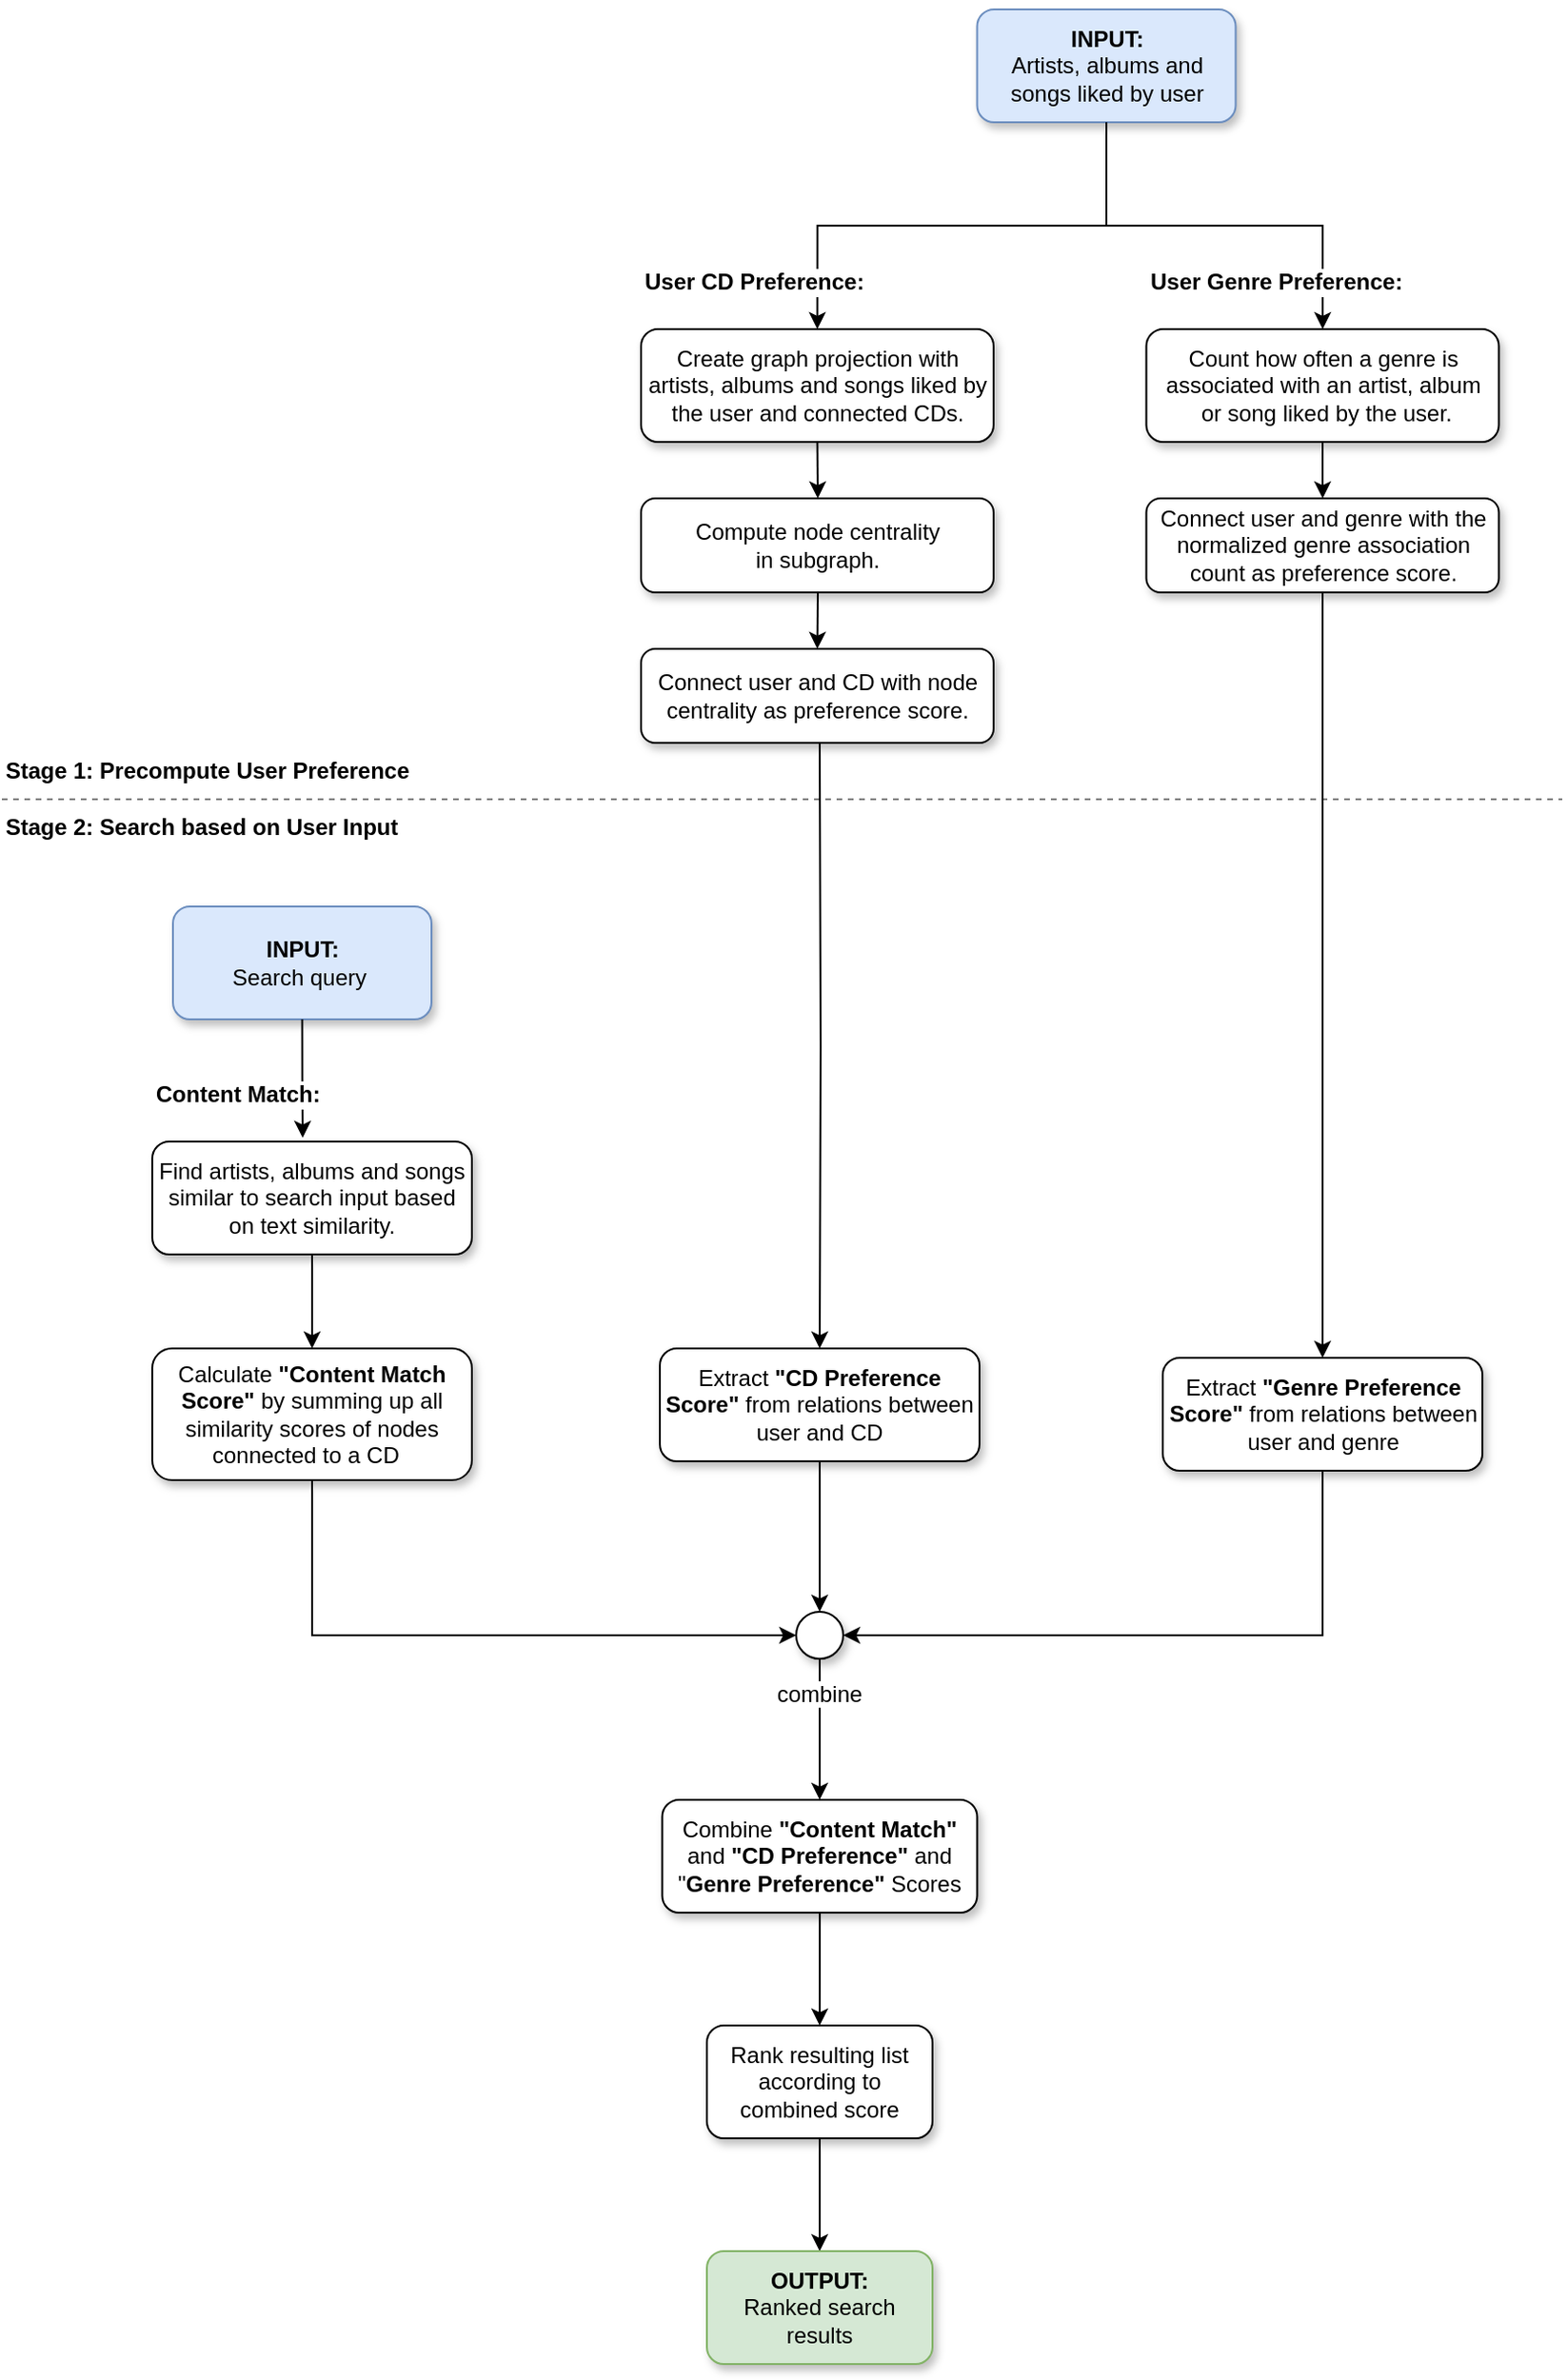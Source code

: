 <mxfile version="19.0.3" type="device"><diagram id="VECmANgttP6HpnOPM3Is" name="Search"><mxGraphModel dx="916" dy="1918" grid="1" gridSize="10" guides="1" tooltips="1" connect="1" arrows="1" fold="1" page="1" pageScale="1" pageWidth="827" pageHeight="1169" math="0" shadow="0"><root><mxCell id="0"/><mxCell id="1" parent="0"/><mxCell id="r6GxtUFyCNDTIzO5yRfn-1" value="Calculate &lt;b&gt;&quot;Content Match Score&quot;&lt;/b&gt; by summing up all similarity scores of nodes connected to a CD&amp;nbsp;&amp;nbsp;" style="rounded=1;whiteSpace=wrap;html=1;shadow=1;" parent="1" vertex="1"><mxGeometry x="120" y="412" width="170" height="70" as="geometry"/></mxCell><mxCell id="r6GxtUFyCNDTIzO5yRfn-14" style="edgeStyle=orthogonalEdgeStyle;rounded=0;orthogonalLoop=1;jettySize=auto;html=1;entryX=0.5;entryY=0;entryDx=0;entryDy=0;" parent="1" source="r6GxtUFyCNDTIzO5yRfn-3" target="r6GxtUFyCNDTIzO5yRfn-1" edge="1"><mxGeometry relative="1" as="geometry"/></mxCell><mxCell id="r6GxtUFyCNDTIzO5yRfn-3" value="Find artists, albums and songs similar to search input based on text similarity." style="rounded=1;whiteSpace=wrap;html=1;shadow=1;" parent="1" vertex="1"><mxGeometry x="120" y="302" width="170" height="60" as="geometry"/></mxCell><mxCell id="r6GxtUFyCNDTIzO5yRfn-20" style="edgeStyle=orthogonalEdgeStyle;rounded=0;orthogonalLoop=1;jettySize=auto;html=1;" parent="1" source="r6GxtUFyCNDTIzO5yRfn-5" target="r6GxtUFyCNDTIzO5yRfn-9" edge="1"><mxGeometry relative="1" as="geometry"/></mxCell><mxCell id="r6GxtUFyCNDTIzO5yRfn-5" value="Rank resulting list according to combined score" style="rounded=1;whiteSpace=wrap;html=1;shadow=1;" parent="1" vertex="1"><mxGeometry x="415" y="772" width="120" height="60" as="geometry"/></mxCell><mxCell id="r6GxtUFyCNDTIzO5yRfn-7" value="" style="ellipse;whiteSpace=wrap;html=1;aspect=fixed;shadow=1;" parent="1" vertex="1"><mxGeometry x="462.5" y="552" width="25" height="25" as="geometry"/></mxCell><mxCell id="r6GxtUFyCNDTIzO5yRfn-19" style="edgeStyle=orthogonalEdgeStyle;rounded=0;orthogonalLoop=1;jettySize=auto;html=1;" parent="1" source="r6GxtUFyCNDTIzO5yRfn-8" target="r6GxtUFyCNDTIzO5yRfn-5" edge="1"><mxGeometry relative="1" as="geometry"/></mxCell><mxCell id="r6GxtUFyCNDTIzO5yRfn-8" value="Combine &lt;b&gt;&quot;Content Match&quot; &lt;/b&gt;and &lt;b&gt;&quot;CD Preference&quot;&lt;/b&gt; and &quot;&lt;b&gt;Genre Preference&quot;&lt;/b&gt; Scores" style="rounded=1;whiteSpace=wrap;html=1;shadow=1;" parent="1" vertex="1"><mxGeometry x="391.25" y="652" width="167.5" height="60" as="geometry"/></mxCell><mxCell id="r6GxtUFyCNDTIzO5yRfn-9" value="&lt;b&gt;OUTPUT:&lt;br&gt;&lt;/b&gt;Ranked search results" style="rounded=1;whiteSpace=wrap;html=1;shadow=1;fillColor=#d5e8d4;strokeColor=#82b366;" parent="1" vertex="1"><mxGeometry x="415" y="892" width="120" height="60" as="geometry"/></mxCell><mxCell id="r6GxtUFyCNDTIzO5yRfn-10" value="Count how often a genre is associated with an artist, album&lt;br&gt;&amp;nbsp;or song liked by the user." style="rounded=1;whiteSpace=wrap;html=1;shadow=1;" parent="1" vertex="1"><mxGeometry x="648.75" y="-130" width="187.5" height="60" as="geometry"/></mxCell><mxCell id="1CgZRihFxjtCDNSBGAfk-5" value="Stage 1: Precompute User Preference" style="text;html=1;strokeColor=none;fillColor=none;align=left;verticalAlign=middle;whiteSpace=wrap;rounded=0;fontStyle=1" vertex="1" parent="1"><mxGeometry x="40" y="90" width="230" height="30" as="geometry"/></mxCell><mxCell id="1CgZRihFxjtCDNSBGAfk-8" value="Create graph projection with artists, albums and songs liked&amp;nbsp;by the user and connected CDs." style="rounded=1;whiteSpace=wrap;html=1;shadow=1;" vertex="1" parent="1"><mxGeometry x="380" y="-130" width="187.5" height="60" as="geometry"/></mxCell><mxCell id="1CgZRihFxjtCDNSBGAfk-6" value="Stage 2: Search based on User Input" style="text;html=1;strokeColor=none;fillColor=none;align=left;verticalAlign=middle;whiteSpace=wrap;rounded=0;fontStyle=1" vertex="1" parent="1"><mxGeometry x="40" y="120" width="230" height="30" as="geometry"/></mxCell><mxCell id="1CgZRihFxjtCDNSBGAfk-10" value="" style="endArrow=none;dashed=1;html=1;rounded=0;strokeColor=#808080;" edge="1" parent="1" target="1CgZRihFxjtCDNSBGAfk-6"><mxGeometry width="50" height="50" relative="1" as="geometry"><mxPoint x="40" y="120" as="sourcePoint"/><mxPoint x="870" y="120" as="targetPoint"/></mxGeometry></mxCell><mxCell id="1CgZRihFxjtCDNSBGAfk-11" value="Compute node centrality &lt;br&gt;in subgraph." style="rounded=1;whiteSpace=wrap;html=1;shadow=1;" vertex="1" parent="1"><mxGeometry x="380" y="-40" width="187.5" height="50" as="geometry"/></mxCell><mxCell id="1CgZRihFxjtCDNSBGAfk-18" value="Connect user and genre with the normalized genre association count as preference score." style="rounded=1;whiteSpace=wrap;html=1;shadow=1;" vertex="1" parent="1"><mxGeometry x="648.75" y="-40" width="187.5" height="50" as="geometry"/></mxCell><mxCell id="1CgZRihFxjtCDNSBGAfk-13" value="Connect user and CD with node centrality as preference score." style="rounded=1;whiteSpace=wrap;html=1;shadow=1;" vertex="1" parent="1"><mxGeometry x="380" y="40" width="187.5" height="50" as="geometry"/></mxCell><mxCell id="1CgZRihFxjtCDNSBGAfk-19" value="" style="endArrow=none;dashed=1;html=1;rounded=0;strokeColor=#808080;startArrow=none;exitX=0;exitY=1;exitDx=0;exitDy=0;" edge="1" parent="1" source="1CgZRihFxjtCDNSBGAfk-5"><mxGeometry width="50" height="50" relative="1" as="geometry"><mxPoint x="40.0" y="120" as="sourcePoint"/><mxPoint x="870" y="120" as="targetPoint"/></mxGeometry></mxCell><mxCell id="1CgZRihFxjtCDNSBGAfk-23" value="Extract &lt;b&gt;&quot;CD Preference Score&quot;&lt;/b&gt; from relations between user and CD" style="rounded=1;whiteSpace=wrap;html=1;shadow=1;" vertex="1" parent="1"><mxGeometry x="390" y="412" width="170" height="60" as="geometry"/></mxCell><mxCell id="1CgZRihFxjtCDNSBGAfk-24" value="Extract &lt;b&gt;&quot;Genre Preference Score&quot; &lt;/b&gt;from relations between user and genre" style="rounded=1;whiteSpace=wrap;html=1;shadow=1;" vertex="1" parent="1"><mxGeometry x="657.5" y="417" width="170" height="60" as="geometry"/></mxCell><mxCell id="1CgZRihFxjtCDNSBGAfk-25" style="edgeStyle=orthogonalEdgeStyle;rounded=0;orthogonalLoop=1;jettySize=auto;html=1;exitX=0.5;exitY=1;exitDx=0;exitDy=0;dashed=1;strokeColor=#808080;" edge="1" parent="1" source="1CgZRihFxjtCDNSBGAfk-23" target="1CgZRihFxjtCDNSBGAfk-23"><mxGeometry relative="1" as="geometry"/></mxCell><mxCell id="1CgZRihFxjtCDNSBGAfk-29" style="edgeStyle=orthogonalEdgeStyle;rounded=0;orthogonalLoop=1;jettySize=auto;html=1;entryX=0.5;entryY=0;entryDx=0;entryDy=0;exitX=0.5;exitY=1;exitDx=0;exitDy=0;" edge="1" parent="1" source="1CgZRihFxjtCDNSBGAfk-23" target="r6GxtUFyCNDTIzO5yRfn-7"><mxGeometry relative="1" as="geometry"><mxPoint x="215" y="372" as="sourcePoint"/><mxPoint x="215" y="422" as="targetPoint"/></mxGeometry></mxCell><mxCell id="1CgZRihFxjtCDNSBGAfk-30" style="edgeStyle=orthogonalEdgeStyle;rounded=0;orthogonalLoop=1;jettySize=auto;html=1;entryX=0;entryY=0.5;entryDx=0;entryDy=0;exitX=0.5;exitY=1;exitDx=0;exitDy=0;" edge="1" parent="1" source="r6GxtUFyCNDTIzO5yRfn-1" target="r6GxtUFyCNDTIzO5yRfn-7"><mxGeometry relative="1" as="geometry"><mxPoint x="215" y="372.0" as="sourcePoint"/><mxPoint x="215" y="422" as="targetPoint"/></mxGeometry></mxCell><mxCell id="1CgZRihFxjtCDNSBGAfk-31" style="edgeStyle=orthogonalEdgeStyle;rounded=0;orthogonalLoop=1;jettySize=auto;html=1;entryX=1;entryY=0.5;entryDx=0;entryDy=0;exitX=0.5;exitY=1;exitDx=0;exitDy=0;" edge="1" parent="1" source="1CgZRihFxjtCDNSBGAfk-24" target="r6GxtUFyCNDTIzO5yRfn-7"><mxGeometry relative="1" as="geometry"><mxPoint x="215" y="492" as="sourcePoint"/><mxPoint x="472.5" y="574.5" as="targetPoint"/></mxGeometry></mxCell><mxCell id="1CgZRihFxjtCDNSBGAfk-32" style="edgeStyle=orthogonalEdgeStyle;rounded=0;orthogonalLoop=1;jettySize=auto;html=1;entryX=0.5;entryY=0;entryDx=0;entryDy=0;exitX=0.5;exitY=1;exitDx=0;exitDy=0;" edge="1" parent="1" source="r6GxtUFyCNDTIzO5yRfn-7" target="r6GxtUFyCNDTIzO5yRfn-8"><mxGeometry relative="1" as="geometry"><mxPoint x="350" y="642" as="sourcePoint"/><mxPoint x="485" y="562" as="targetPoint"/></mxGeometry></mxCell><mxCell id="r6GxtUFyCNDTIzO5yRfn-11" value="&lt;span style=&quot;color: rgb(0, 0, 0); font-family: Helvetica; font-size: 12px; font-style: normal; font-variant-ligatures: normal; font-variant-caps: normal; font-weight: 400; letter-spacing: normal; orphans: 2; text-indent: 0px; text-transform: none; widows: 2; word-spacing: 0px; -webkit-text-stroke-width: 0px; text-decoration-thickness: initial; text-decoration-style: initial; text-decoration-color: initial; float: none; display: inline !important;&quot;&gt;combine&lt;/span&gt;" style="text;whiteSpace=wrap;html=1;align=center;labelBackgroundColor=#FFFFFF;" parent="1" vertex="1"><mxGeometry x="440" y="582" width="70" height="30" as="geometry"/></mxCell><mxCell id="1CgZRihFxjtCDNSBGAfk-33" style="edgeStyle=orthogonalEdgeStyle;rounded=0;orthogonalLoop=1;jettySize=auto;html=1;exitX=0.5;exitY=1;exitDx=0;exitDy=0;" edge="1" parent="1" source="1CgZRihFxjtCDNSBGAfk-8"><mxGeometry relative="1" as="geometry"><mxPoint x="510.0" y="180" as="sourcePoint"/><mxPoint x="474" y="-40" as="targetPoint"/></mxGeometry></mxCell><mxCell id="1CgZRihFxjtCDNSBGAfk-36" style="edgeStyle=orthogonalEdgeStyle;rounded=0;orthogonalLoop=1;jettySize=auto;html=1;entryX=0.5;entryY=0;entryDx=0;entryDy=0;" edge="1" parent="1" target="1CgZRihFxjtCDNSBGAfk-13"><mxGeometry relative="1" as="geometry"><mxPoint x="474" y="10" as="sourcePoint"/><mxPoint x="484" y="-30" as="targetPoint"/></mxGeometry></mxCell><mxCell id="1CgZRihFxjtCDNSBGAfk-37" style="edgeStyle=orthogonalEdgeStyle;rounded=0;orthogonalLoop=1;jettySize=auto;html=1;" edge="1" parent="1" target="1CgZRihFxjtCDNSBGAfk-23"><mxGeometry relative="1" as="geometry"><mxPoint x="475" y="90" as="sourcePoint"/><mxPoint x="470" y="200" as="targetPoint"/></mxGeometry></mxCell><mxCell id="1CgZRihFxjtCDNSBGAfk-38" style="edgeStyle=orthogonalEdgeStyle;rounded=0;orthogonalLoop=1;jettySize=auto;html=1;exitX=0.5;exitY=1;exitDx=0;exitDy=0;" edge="1" parent="1" source="r6GxtUFyCNDTIzO5yRfn-10" target="1CgZRihFxjtCDNSBGAfk-18"><mxGeometry relative="1" as="geometry"><mxPoint x="472.5" y="-60" as="sourcePoint"/><mxPoint x="472.75" y="-30.0" as="targetPoint"/></mxGeometry></mxCell><mxCell id="1CgZRihFxjtCDNSBGAfk-39" style="edgeStyle=orthogonalEdgeStyle;rounded=0;orthogonalLoop=1;jettySize=auto;html=1;exitX=0.5;exitY=1;exitDx=0;exitDy=0;entryX=0.5;entryY=0;entryDx=0;entryDy=0;" edge="1" parent="1" source="1CgZRihFxjtCDNSBGAfk-18" target="1CgZRihFxjtCDNSBGAfk-24"><mxGeometry relative="1" as="geometry"><mxPoint x="485" y="100.0" as="sourcePoint"/><mxPoint x="485" y="330" as="targetPoint"/></mxGeometry></mxCell><mxCell id="1CgZRihFxjtCDNSBGAfk-41" value="&lt;b&gt;INPUT:&lt;/b&gt;&lt;br&gt;Artists, albums and songs liked by user" style="rounded=1;whiteSpace=wrap;html=1;shadow=1;fillColor=#dae8fc;strokeColor=#6c8ebf;" vertex="1" parent="1"><mxGeometry x="558.75" y="-300" width="137.5" height="60" as="geometry"/></mxCell><mxCell id="1CgZRihFxjtCDNSBGAfk-44" style="edgeStyle=orthogonalEdgeStyle;rounded=0;orthogonalLoop=1;jettySize=auto;html=1;exitX=0.5;exitY=1;exitDx=0;exitDy=0;entryX=0.5;entryY=0;entryDx=0;entryDy=0;" edge="1" parent="1" source="1CgZRihFxjtCDNSBGAfk-41" target="1CgZRihFxjtCDNSBGAfk-8"><mxGeometry relative="1" as="geometry"><mxPoint x="483.75" y="-60" as="sourcePoint"/><mxPoint x="484" y="-30" as="targetPoint"/></mxGeometry></mxCell><mxCell id="r6GxtUFyCNDTIzO5yRfn-13" value="User CD Preference:" style="text;html=1;strokeColor=none;fillColor=none;align=left;verticalAlign=middle;whiteSpace=wrap;rounded=0;fontStyle=1;labelBackgroundColor=#FFFFFF;" parent="1" vertex="1"><mxGeometry x="380" y="-170" width="130" height="30" as="geometry"/></mxCell><mxCell id="1CgZRihFxjtCDNSBGAfk-45" style="edgeStyle=orthogonalEdgeStyle;rounded=0;orthogonalLoop=1;jettySize=auto;html=1;exitX=0.5;exitY=1;exitDx=0;exitDy=0;" edge="1" parent="1" source="1CgZRihFxjtCDNSBGAfk-41" target="r6GxtUFyCNDTIzO5yRfn-10"><mxGeometry relative="1" as="geometry"><mxPoint x="637.5" y="-230" as="sourcePoint"/><mxPoint x="483.75" y="-120" as="targetPoint"/></mxGeometry></mxCell><mxCell id="1CgZRihFxjtCDNSBGAfk-3" value="User Genre Preference:" style="text;html=1;strokeColor=none;fillColor=none;align=left;verticalAlign=middle;whiteSpace=wrap;rounded=0;fontStyle=1;labelBackgroundColor=#FFFFFF;" vertex="1" parent="1"><mxGeometry x="648.75" y="-170" width="150" height="30" as="geometry"/></mxCell><mxCell id="1CgZRihFxjtCDNSBGAfk-48" value="&lt;b&gt;INPUT:&lt;/b&gt;&lt;br&gt;Search query&amp;nbsp;" style="rounded=1;whiteSpace=wrap;html=1;shadow=1;fillColor=#dae8fc;strokeColor=#6c8ebf;" vertex="1" parent="1"><mxGeometry x="131" y="177" width="137.5" height="60" as="geometry"/></mxCell><mxCell id="1CgZRihFxjtCDNSBGAfk-51" style="edgeStyle=orthogonalEdgeStyle;rounded=0;orthogonalLoop=1;jettySize=auto;html=1;exitX=0.5;exitY=1;exitDx=0;exitDy=0;" edge="1" parent="1" source="1CgZRihFxjtCDNSBGAfk-48"><mxGeometry relative="1" as="geometry"><mxPoint x="215.0" y="372" as="sourcePoint"/><mxPoint x="200" y="300" as="targetPoint"/></mxGeometry></mxCell><mxCell id="r6GxtUFyCNDTIzO5yRfn-12" value="Content Match:" style="text;html=1;strokeColor=none;fillColor=none;align=left;verticalAlign=middle;whiteSpace=wrap;rounded=0;fontStyle=1;labelBackgroundColor=#FFFFFF;" parent="1" vertex="1"><mxGeometry x="120" y="262" width="100" height="30" as="geometry"/></mxCell></root></mxGraphModel></diagram></mxfile>